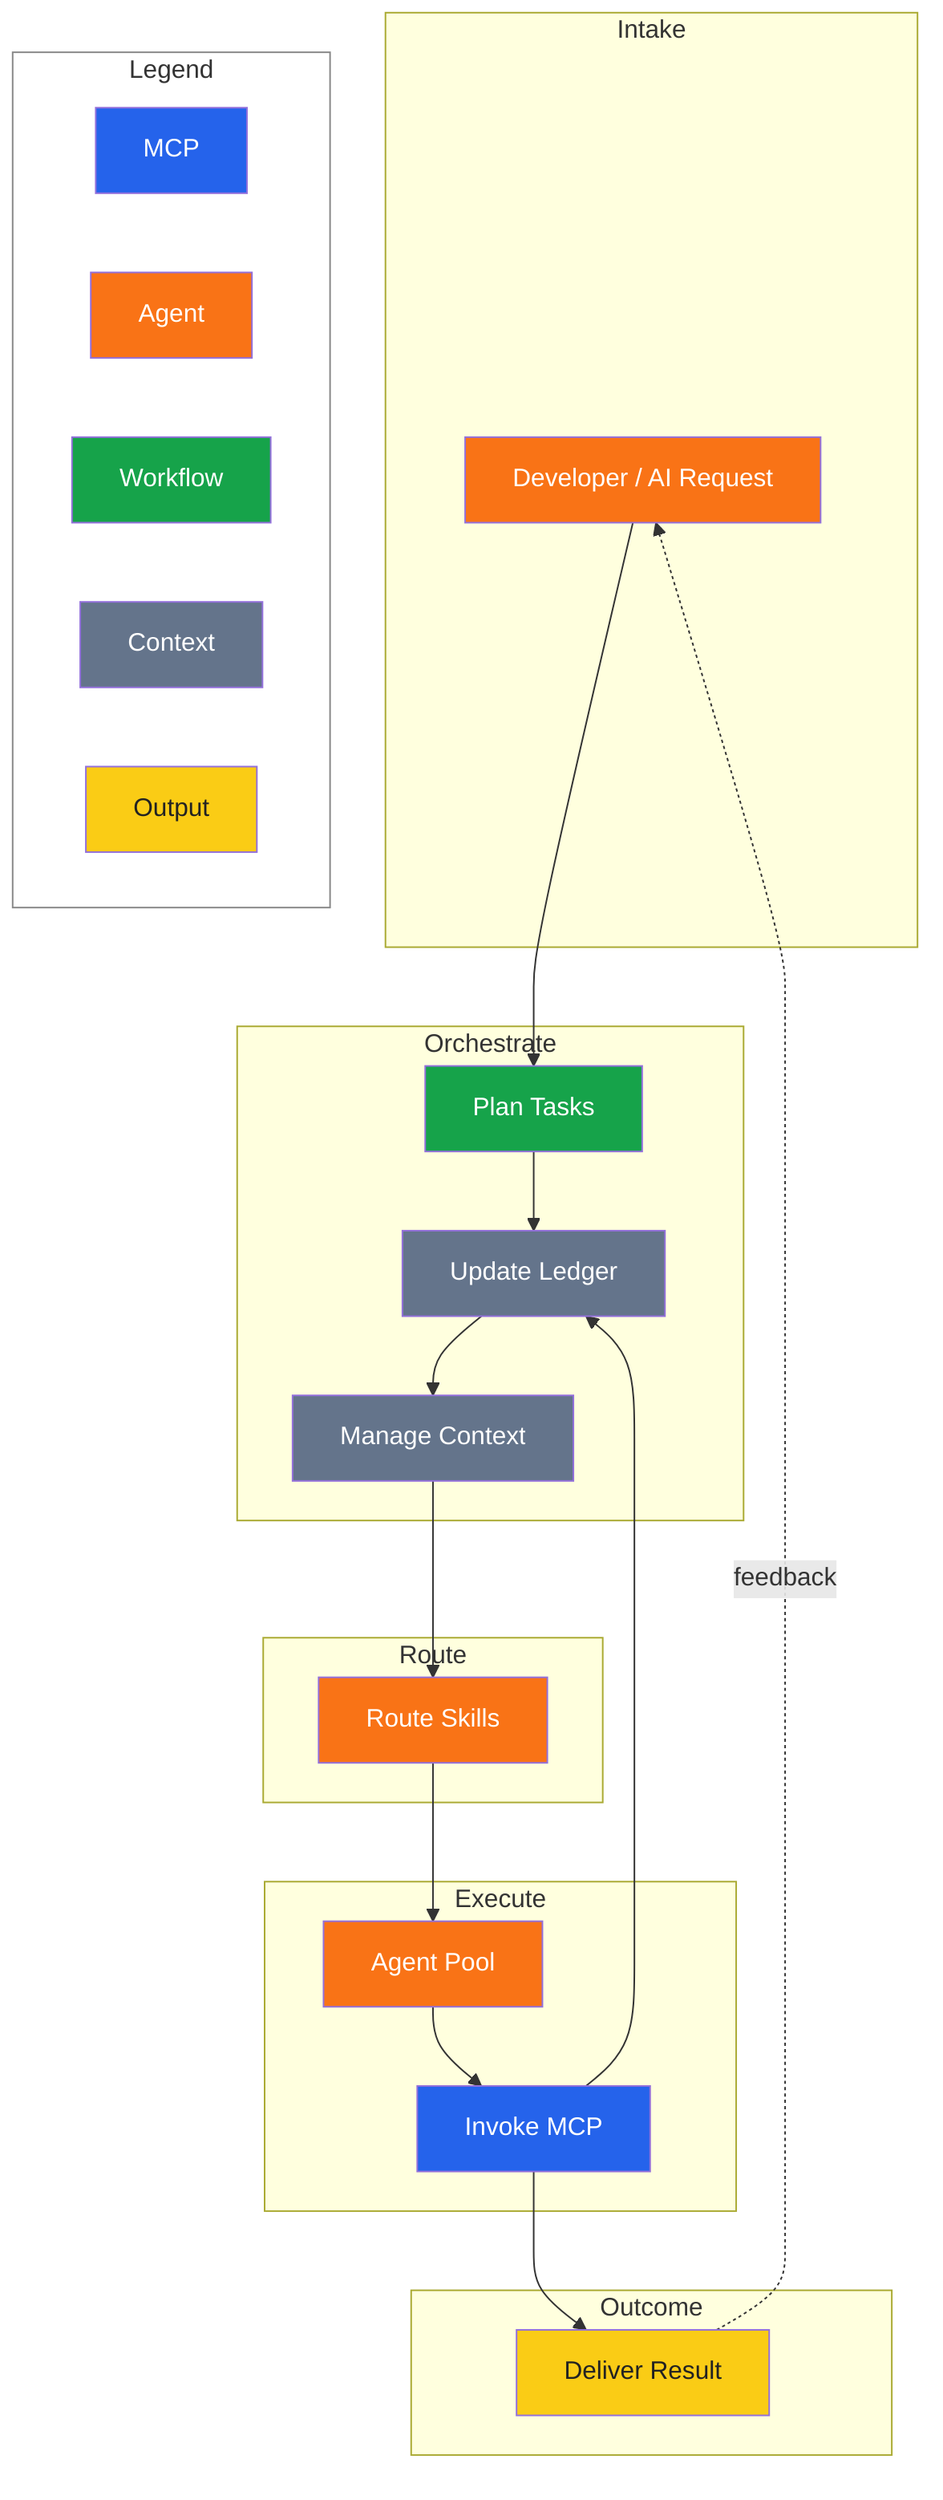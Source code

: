 %% Agent Orchestration Workflow
%% accTitle: Agent Orchestration Workflow
%% accDescr: Top-down flow from request intake through planning, routing, execution, and feedback outputs
%% Palette: mcp #2563eb, agent #f97316, workflow #16a34a, context #64748b, output #facc15
flowchart TD
    subgraph Intake["Intake"]
        direction LR
        Request["Developer / AI Request"]:::agent
    end

    subgraph Orchestration["Orchestrate"]
        direction LR
        Plan["Plan Tasks"]:::workflow
        Ledger["Update Ledger"]:::context
        ContextMgr["Manage Context"]:::context
    end

    subgraph Routing["Route"]
        direction LR
        SkillRouter["Route Skills"]:::agent
    end

    subgraph Execution["Execute"]
        direction LR
        AgentPool["Agent Pool"]:::agent
        MCPBridge["Invoke MCP"]:::mcp
    end

    subgraph Outcomes["Outcome"]
        direction LR
        Deliverable["Deliver Result"]:::output
    end

    Request --> Plan
    Plan --> Ledger
    Ledger --> ContextMgr
    ContextMgr --> SkillRouter
    SkillRouter --> AgentPool
    AgentPool --> MCPBridge
    MCPBridge --> Deliverable
    Deliverable -.->|"feedback"| Request
    MCPBridge --> Ledger

    classDef mcp fill:#2563eb,color:#fff;
    classDef agent fill:#f97316,color:#fff;
    classDef workflow fill:#16a34a,color:#fff;
    classDef context fill:#64748b,color:#fff;
    classDef output fill:#facc15,color:#222;

    subgraph Legend["Legend"]
        direction LR
        L1["MCP"]
        L2["Agent"]
        L3["Workflow"]
        L4["Context"]
        L5["Output"]
        style Legend fill:#fff,stroke:#888,stroke-width:1px
        style L1 fill:#2563eb,color:#fff
        style L2 fill:#f97316,color:#fff
        style L3 fill:#16a34a,color:#fff
        style L4 fill:#64748b,color:#fff
        style L5 fill:#facc15,color:#222
    end